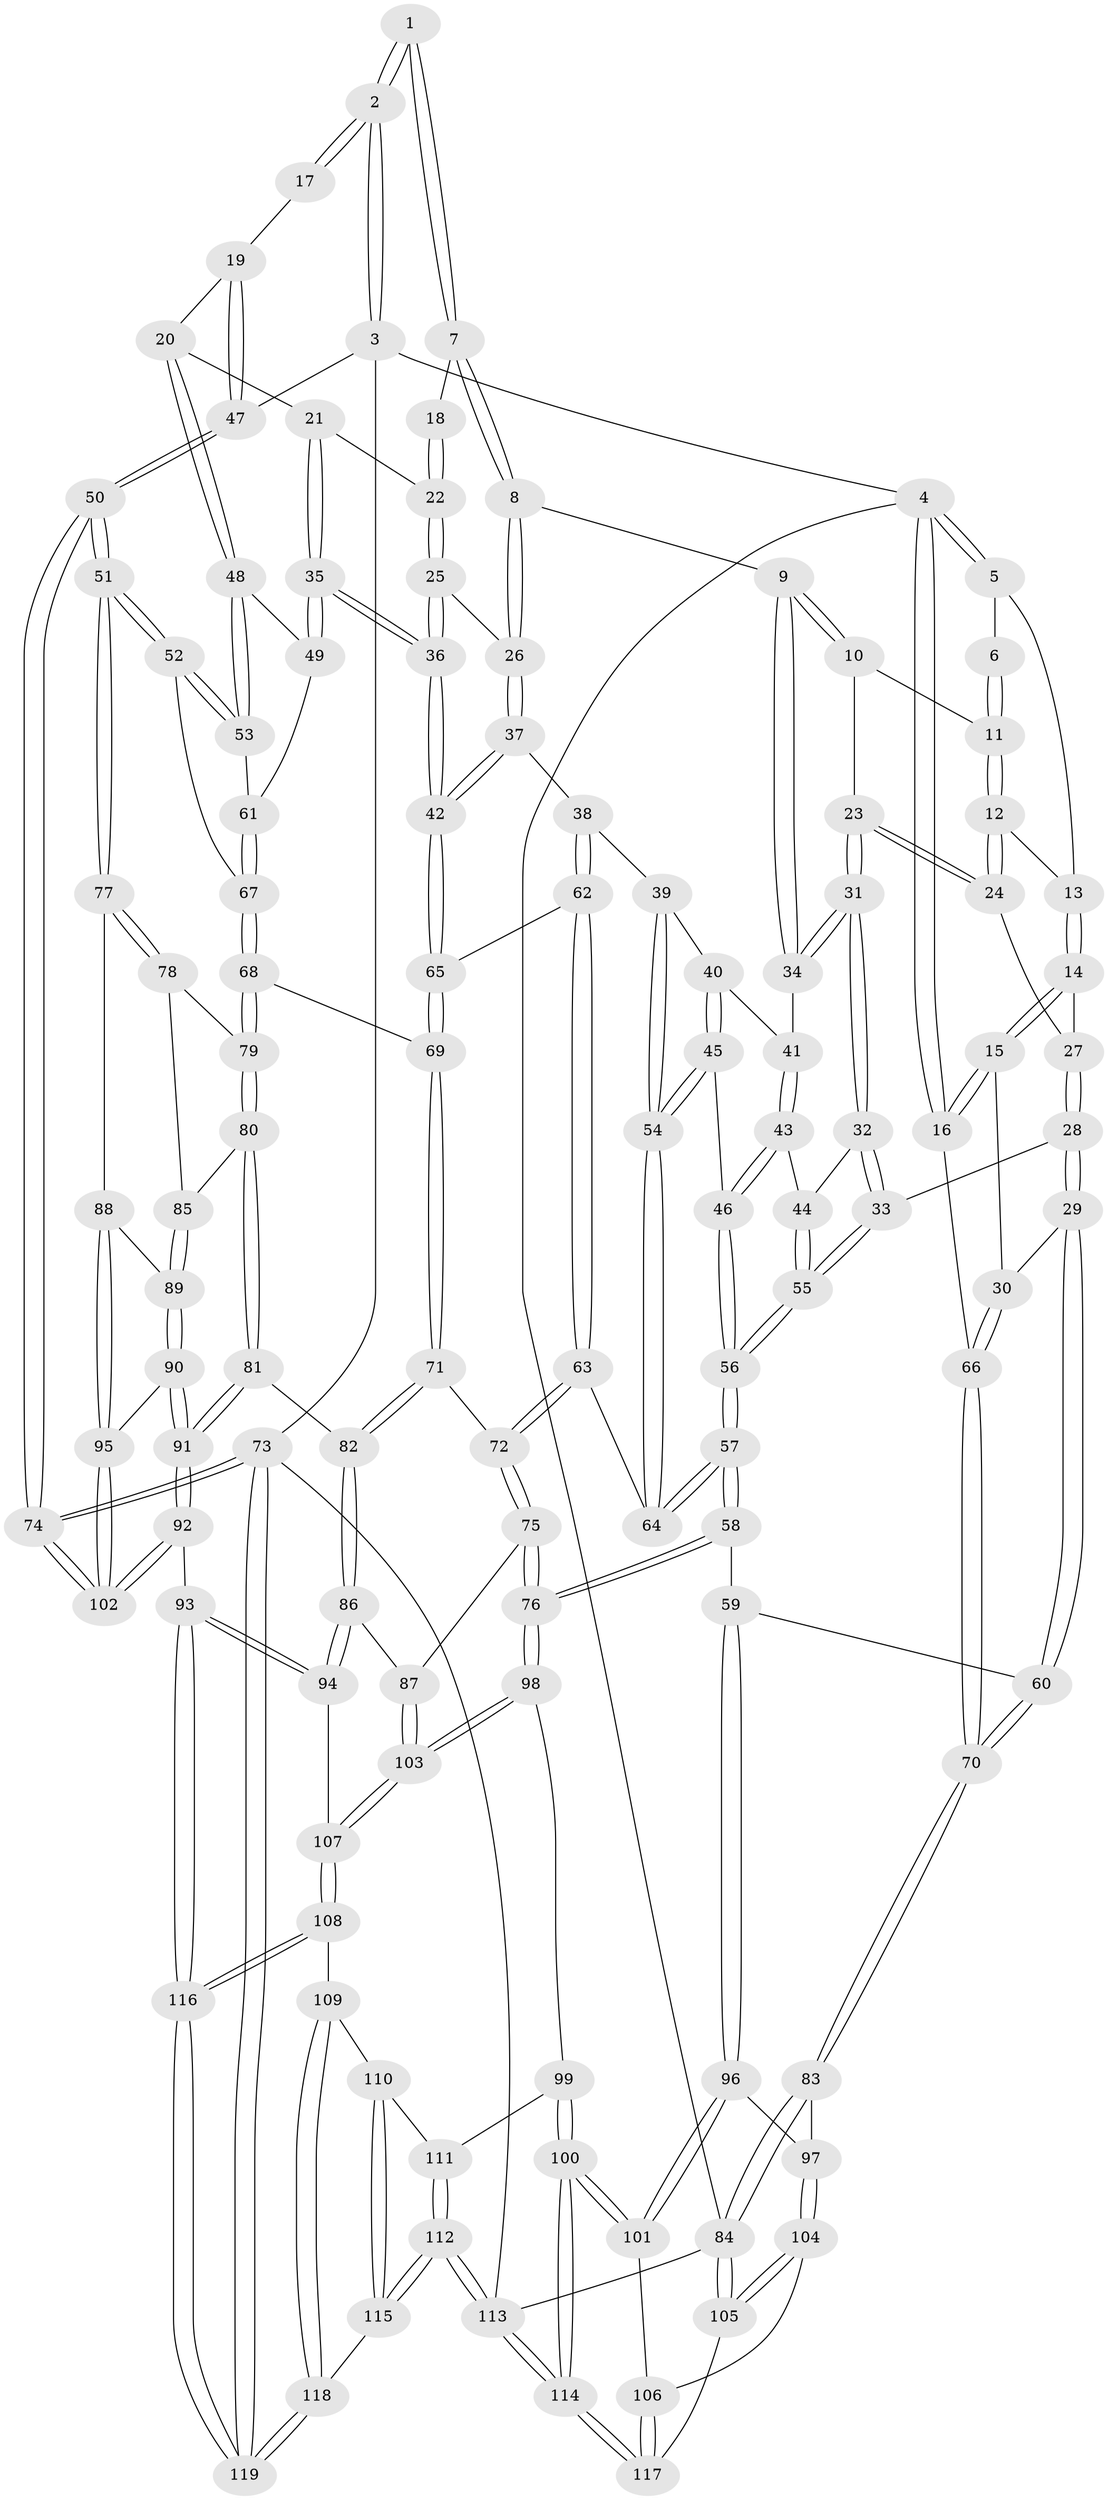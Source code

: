 // coarse degree distribution, {4: 0.5211267605633803, 6: 0.09859154929577464, 3: 0.07042253521126761, 5: 0.28169014084507044, 2: 0.014084507042253521, 7: 0.014084507042253521}
// Generated by graph-tools (version 1.1) at 2025/42/03/06/25 10:42:32]
// undirected, 119 vertices, 294 edges
graph export_dot {
graph [start="1"]
  node [color=gray90,style=filled];
  1 [pos="+0.7980128702569503+0"];
  2 [pos="+1+0"];
  3 [pos="+1+0"];
  4 [pos="+0+0"];
  5 [pos="+0.18931249135119885+0"];
  6 [pos="+0.46468736117753556+0"];
  7 [pos="+0.7525314787998914+0.09613649883516333"];
  8 [pos="+0.681473353609119+0.16779529001710652"];
  9 [pos="+0.6021985080093248+0.15165309166606497"];
  10 [pos="+0.5100257999417359+0.03645748861215613"];
  11 [pos="+0.4918620177714879+0"];
  12 [pos="+0.3175866336228463+0.14713606365457588"];
  13 [pos="+0.20125371269723358+0.014681920365271623"];
  14 [pos="+0.16006836428484017+0.1366120333808402"];
  15 [pos="+0.10381993162431723+0.21919177355925573"];
  16 [pos="+0+0.15710388705857953"];
  17 [pos="+0.8995911687618792+0.09542484262565049"];
  18 [pos="+0.8443321672536475+0.11454427048556377"];
  19 [pos="+0.9582083137403244+0.24735969234004948"];
  20 [pos="+0.9571080541027117+0.24791436085578158"];
  21 [pos="+0.880791287884816+0.22992779067207897"];
  22 [pos="+0.8764881677499554+0.22789304192652898"];
  23 [pos="+0.3812554162458707+0.20195306957558345"];
  24 [pos="+0.33310257338330373+0.1849759631611323"];
  25 [pos="+0.7838169109824006+0.23495327125310916"];
  26 [pos="+0.6840099861503578+0.17244679691332307"];
  27 [pos="+0.28479361708969547+0.2204806068634052"];
  28 [pos="+0.2427041397270102+0.31060898035627527"];
  29 [pos="+0.15821667521902885+0.3214854086884496"];
  30 [pos="+0.15291308914080792+0.3148388598607714"];
  31 [pos="+0.4097810280339363+0.25445965848757746"];
  32 [pos="+0.4024600099165431+0.28329986669814294"];
  33 [pos="+0.29456565982486155+0.3369956189327449"];
  34 [pos="+0.5445162057690605+0.23162702977273314"];
  35 [pos="+0.8091665824216534+0.36147438183706637"];
  36 [pos="+0.807403015157708+0.3618016940134192"];
  37 [pos="+0.6823493252969297+0.33733542519346826"];
  38 [pos="+0.6559234105503118+0.36004965474018924"];
  39 [pos="+0.5702140765748819+0.3143923879386795"];
  40 [pos="+0.5472183502838163+0.259155705065826"];
  41 [pos="+0.5449837458485478+0.24882402140639553"];
  42 [pos="+0.7903959427302187+0.3763396984481891"];
  43 [pos="+0.4569686396892728+0.3509305011092065"];
  44 [pos="+0.4172097932596859+0.31074727981634276"];
  45 [pos="+0.4860225367838372+0.3895746153293651"];
  46 [pos="+0.47695713348494834+0.3874156595978387"];
  47 [pos="+1+0.17691240522504137"];
  48 [pos="+0.9443969566092776+0.27791217638808957"];
  49 [pos="+0.8797519533094813+0.3610466200764587"];
  50 [pos="+1+0.5387389944385094"];
  51 [pos="+1+0.538198761690959"];
  52 [pos="+1+0.4749499612733698"];
  53 [pos="+0.9911720538420429+0.437815025989259"];
  54 [pos="+0.52168973979215+0.4057472077111606"];
  55 [pos="+0.34384232258654+0.45916846188534366"];
  56 [pos="+0.34905796291808755+0.4834363483640016"];
  57 [pos="+0.33217220222821786+0.5540940736296096"];
  58 [pos="+0.33003529182602354+0.5579714150561788"];
  59 [pos="+0.2457751115538229+0.570760529107241"];
  60 [pos="+0.13942248626967874+0.4170398504895168"];
  61 [pos="+0.9007863227040362+0.3899078844308772"];
  62 [pos="+0.622887447699302+0.4421401811042804"];
  63 [pos="+0.5988580140713129+0.47702210201153417"];
  64 [pos="+0.5794396393085617+0.46862422700627965"];
  65 [pos="+0.7861855575371588+0.42567296319685727"];
  66 [pos="+0+0.39284998055841414"];
  67 [pos="+0.8619441653646326+0.48686678673381933"];
  68 [pos="+0.8145610766419668+0.5100766082785056"];
  69 [pos="+0.8011011599789348+0.5032085542916649"];
  70 [pos="+0+0.5191004387977706"];
  71 [pos="+0.6757118981590823+0.5532022663852771"];
  72 [pos="+0.633137000544676+0.55940127500186"];
  73 [pos="+1+1"];
  74 [pos="+1+0.9933515873584261"];
  75 [pos="+0.6242997158894659+0.5822684117277152"];
  76 [pos="+0.4613292116706156+0.7017743022166139"];
  77 [pos="+1+0.5653034538927953"];
  78 [pos="+0.9872478546253868+0.5713771257326364"];
  79 [pos="+0.8314674361694618+0.5416849884276544"];
  80 [pos="+0.8399223070581466+0.6333941152236441"];
  81 [pos="+0.8322823193205362+0.6428352834687721"];
  82 [pos="+0.8059529731632981+0.6550408816393508"];
  83 [pos="+0+0.528034097739719"];
  84 [pos="+0+0.8105925049601788"];
  85 [pos="+0.8437400501596238+0.6337681640996681"];
  86 [pos="+0.7318647349309295+0.7353494821363598"];
  87 [pos="+0.7027024192602076+0.7057203104289805"];
  88 [pos="+1+0.6322571312682563"];
  89 [pos="+0.9249696428746205+0.6680247492325865"];
  90 [pos="+0.9098836347681046+0.7392396437495471"];
  91 [pos="+0.8816595631009+0.7574909825805286"];
  92 [pos="+0.8608402261785055+0.7966086551401741"];
  93 [pos="+0.7790759400040712+0.8606185754872493"];
  94 [pos="+0.7343280047638332+0.7524540119239236"];
  95 [pos="+0.9530803877636274+0.7415066866423814"];
  96 [pos="+0.17556998854329398+0.6419931584136951"];
  97 [pos="+0.12335507077045166+0.6550826178343917"];
  98 [pos="+0.4614690422126083+0.7053833352146779"];
  99 [pos="+0.39040651215437777+0.7802722183881391"];
  100 [pos="+0.27203816882354537+0.8277389182504096"];
  101 [pos="+0.2334678099124834+0.7670897158266398"];
  102 [pos="+1+0.8467564721896118"];
  103 [pos="+0.5141123706751601+0.7646277342787874"];
  104 [pos="+0.09616799172409789+0.7188381761737448"];
  105 [pos="+0+0.8103736082057239"];
  106 [pos="+0.08170321498308686+0.8389016568994021"];
  107 [pos="+0.5297325199965569+0.7880118008751772"];
  108 [pos="+0.5299761222445778+0.7886467876250325"];
  109 [pos="+0.5348878383270123+0.9105864994840966"];
  110 [pos="+0.43176955149255997+0.8758561372012976"];
  111 [pos="+0.3968231774560574+0.8181158626885106"];
  112 [pos="+0.3588523518715646+1"];
  113 [pos="+0.19570311750377442+1"];
  114 [pos="+0.18854692644041943+1"];
  115 [pos="+0.36996065046443327+1"];
  116 [pos="+0.7747690302363711+0.883887790774634"];
  117 [pos="+0.08018054656164893+0.8452549400850687"];
  118 [pos="+0.571978503453047+1"];
  119 [pos="+0.7855835780145936+1"];
  1 -- 2;
  1 -- 2;
  1 -- 7;
  1 -- 7;
  2 -- 3;
  2 -- 3;
  2 -- 17;
  2 -- 17;
  3 -- 4;
  3 -- 47;
  3 -- 73;
  4 -- 5;
  4 -- 5;
  4 -- 16;
  4 -- 16;
  4 -- 84;
  5 -- 6;
  5 -- 13;
  6 -- 11;
  6 -- 11;
  7 -- 8;
  7 -- 8;
  7 -- 18;
  8 -- 9;
  8 -- 26;
  8 -- 26;
  9 -- 10;
  9 -- 10;
  9 -- 34;
  9 -- 34;
  10 -- 11;
  10 -- 23;
  11 -- 12;
  11 -- 12;
  12 -- 13;
  12 -- 24;
  12 -- 24;
  13 -- 14;
  13 -- 14;
  14 -- 15;
  14 -- 15;
  14 -- 27;
  15 -- 16;
  15 -- 16;
  15 -- 30;
  16 -- 66;
  17 -- 19;
  18 -- 22;
  18 -- 22;
  19 -- 20;
  19 -- 47;
  19 -- 47;
  20 -- 21;
  20 -- 48;
  20 -- 48;
  21 -- 22;
  21 -- 35;
  21 -- 35;
  22 -- 25;
  22 -- 25;
  23 -- 24;
  23 -- 24;
  23 -- 31;
  23 -- 31;
  24 -- 27;
  25 -- 26;
  25 -- 36;
  25 -- 36;
  26 -- 37;
  26 -- 37;
  27 -- 28;
  27 -- 28;
  28 -- 29;
  28 -- 29;
  28 -- 33;
  29 -- 30;
  29 -- 60;
  29 -- 60;
  30 -- 66;
  30 -- 66;
  31 -- 32;
  31 -- 32;
  31 -- 34;
  31 -- 34;
  32 -- 33;
  32 -- 33;
  32 -- 44;
  33 -- 55;
  33 -- 55;
  34 -- 41;
  35 -- 36;
  35 -- 36;
  35 -- 49;
  35 -- 49;
  36 -- 42;
  36 -- 42;
  37 -- 38;
  37 -- 42;
  37 -- 42;
  38 -- 39;
  38 -- 62;
  38 -- 62;
  39 -- 40;
  39 -- 54;
  39 -- 54;
  40 -- 41;
  40 -- 45;
  40 -- 45;
  41 -- 43;
  41 -- 43;
  42 -- 65;
  42 -- 65;
  43 -- 44;
  43 -- 46;
  43 -- 46;
  44 -- 55;
  44 -- 55;
  45 -- 46;
  45 -- 54;
  45 -- 54;
  46 -- 56;
  46 -- 56;
  47 -- 50;
  47 -- 50;
  48 -- 49;
  48 -- 53;
  48 -- 53;
  49 -- 61;
  50 -- 51;
  50 -- 51;
  50 -- 74;
  50 -- 74;
  51 -- 52;
  51 -- 52;
  51 -- 77;
  51 -- 77;
  52 -- 53;
  52 -- 53;
  52 -- 67;
  53 -- 61;
  54 -- 64;
  54 -- 64;
  55 -- 56;
  55 -- 56;
  56 -- 57;
  56 -- 57;
  57 -- 58;
  57 -- 58;
  57 -- 64;
  57 -- 64;
  58 -- 59;
  58 -- 76;
  58 -- 76;
  59 -- 60;
  59 -- 96;
  59 -- 96;
  60 -- 70;
  60 -- 70;
  61 -- 67;
  61 -- 67;
  62 -- 63;
  62 -- 63;
  62 -- 65;
  63 -- 64;
  63 -- 72;
  63 -- 72;
  65 -- 69;
  65 -- 69;
  66 -- 70;
  66 -- 70;
  67 -- 68;
  67 -- 68;
  68 -- 69;
  68 -- 79;
  68 -- 79;
  69 -- 71;
  69 -- 71;
  70 -- 83;
  70 -- 83;
  71 -- 72;
  71 -- 82;
  71 -- 82;
  72 -- 75;
  72 -- 75;
  73 -- 74;
  73 -- 74;
  73 -- 119;
  73 -- 119;
  73 -- 113;
  74 -- 102;
  74 -- 102;
  75 -- 76;
  75 -- 76;
  75 -- 87;
  76 -- 98;
  76 -- 98;
  77 -- 78;
  77 -- 78;
  77 -- 88;
  78 -- 79;
  78 -- 85;
  79 -- 80;
  79 -- 80;
  80 -- 81;
  80 -- 81;
  80 -- 85;
  81 -- 82;
  81 -- 91;
  81 -- 91;
  82 -- 86;
  82 -- 86;
  83 -- 84;
  83 -- 84;
  83 -- 97;
  84 -- 105;
  84 -- 105;
  84 -- 113;
  85 -- 89;
  85 -- 89;
  86 -- 87;
  86 -- 94;
  86 -- 94;
  87 -- 103;
  87 -- 103;
  88 -- 89;
  88 -- 95;
  88 -- 95;
  89 -- 90;
  89 -- 90;
  90 -- 91;
  90 -- 91;
  90 -- 95;
  91 -- 92;
  91 -- 92;
  92 -- 93;
  92 -- 102;
  92 -- 102;
  93 -- 94;
  93 -- 94;
  93 -- 116;
  93 -- 116;
  94 -- 107;
  95 -- 102;
  95 -- 102;
  96 -- 97;
  96 -- 101;
  96 -- 101;
  97 -- 104;
  97 -- 104;
  98 -- 99;
  98 -- 103;
  98 -- 103;
  99 -- 100;
  99 -- 100;
  99 -- 111;
  100 -- 101;
  100 -- 101;
  100 -- 114;
  100 -- 114;
  101 -- 106;
  103 -- 107;
  103 -- 107;
  104 -- 105;
  104 -- 105;
  104 -- 106;
  105 -- 117;
  106 -- 117;
  106 -- 117;
  107 -- 108;
  107 -- 108;
  108 -- 109;
  108 -- 116;
  108 -- 116;
  109 -- 110;
  109 -- 118;
  109 -- 118;
  110 -- 111;
  110 -- 115;
  110 -- 115;
  111 -- 112;
  111 -- 112;
  112 -- 113;
  112 -- 113;
  112 -- 115;
  112 -- 115;
  113 -- 114;
  113 -- 114;
  114 -- 117;
  114 -- 117;
  115 -- 118;
  116 -- 119;
  116 -- 119;
  118 -- 119;
  118 -- 119;
}

